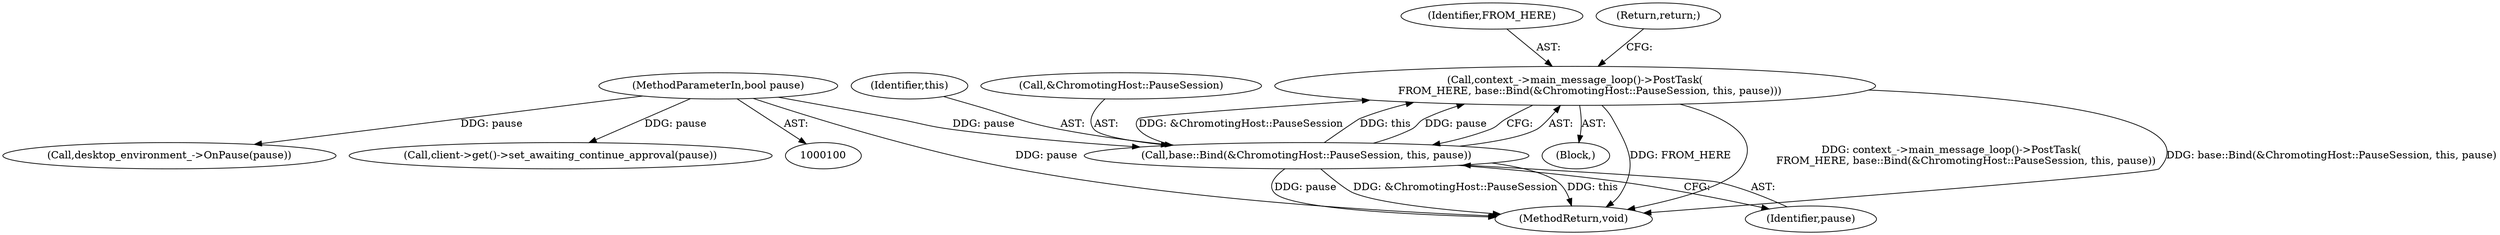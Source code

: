 digraph "1_Chrome_a46bcef82b29d30836a0f26226e3d4aca4fa9612_9@API" {
"1000108" [label="(Call,context_->main_message_loop()->PostTask(\n         FROM_HERE, base::Bind(&ChromotingHost::PauseSession, this, pause)))"];
"1000110" [label="(Call,base::Bind(&ChromotingHost::PauseSession, this, pause))"];
"1000101" [label="(MethodParameterIn,bool pause)"];
"1000108" [label="(Call,context_->main_message_loop()->PostTask(\n         FROM_HERE, base::Bind(&ChromotingHost::PauseSession, this, pause)))"];
"1000131" [label="(MethodReturn,void)"];
"1000101" [label="(MethodParameterIn,bool pause)"];
"1000129" [label="(Call,desktop_environment_->OnPause(pause))"];
"1000109" [label="(Identifier,FROM_HERE)"];
"1000110" [label="(Call,base::Bind(&ChromotingHost::PauseSession, this, pause))"];
"1000107" [label="(Block,)"];
"1000111" [label="(Call,&ChromotingHost::PauseSession)"];
"1000113" [label="(Identifier,this)"];
"1000115" [label="(Return,return;)"];
"1000127" [label="(Call,client->get()->set_awaiting_continue_approval(pause))"];
"1000114" [label="(Identifier,pause)"];
"1000108" -> "1000107"  [label="AST: "];
"1000108" -> "1000110"  [label="CFG: "];
"1000109" -> "1000108"  [label="AST: "];
"1000110" -> "1000108"  [label="AST: "];
"1000115" -> "1000108"  [label="CFG: "];
"1000108" -> "1000131"  [label="DDG: context_->main_message_loop()->PostTask(\n         FROM_HERE, base::Bind(&ChromotingHost::PauseSession, this, pause))"];
"1000108" -> "1000131"  [label="DDG: base::Bind(&ChromotingHost::PauseSession, this, pause)"];
"1000108" -> "1000131"  [label="DDG: FROM_HERE"];
"1000110" -> "1000108"  [label="DDG: &ChromotingHost::PauseSession"];
"1000110" -> "1000108"  [label="DDG: this"];
"1000110" -> "1000108"  [label="DDG: pause"];
"1000110" -> "1000114"  [label="CFG: "];
"1000111" -> "1000110"  [label="AST: "];
"1000113" -> "1000110"  [label="AST: "];
"1000114" -> "1000110"  [label="AST: "];
"1000110" -> "1000131"  [label="DDG: pause"];
"1000110" -> "1000131"  [label="DDG: &ChromotingHost::PauseSession"];
"1000110" -> "1000131"  [label="DDG: this"];
"1000101" -> "1000110"  [label="DDG: pause"];
"1000101" -> "1000100"  [label="AST: "];
"1000101" -> "1000131"  [label="DDG: pause"];
"1000101" -> "1000127"  [label="DDG: pause"];
"1000101" -> "1000129"  [label="DDG: pause"];
}
